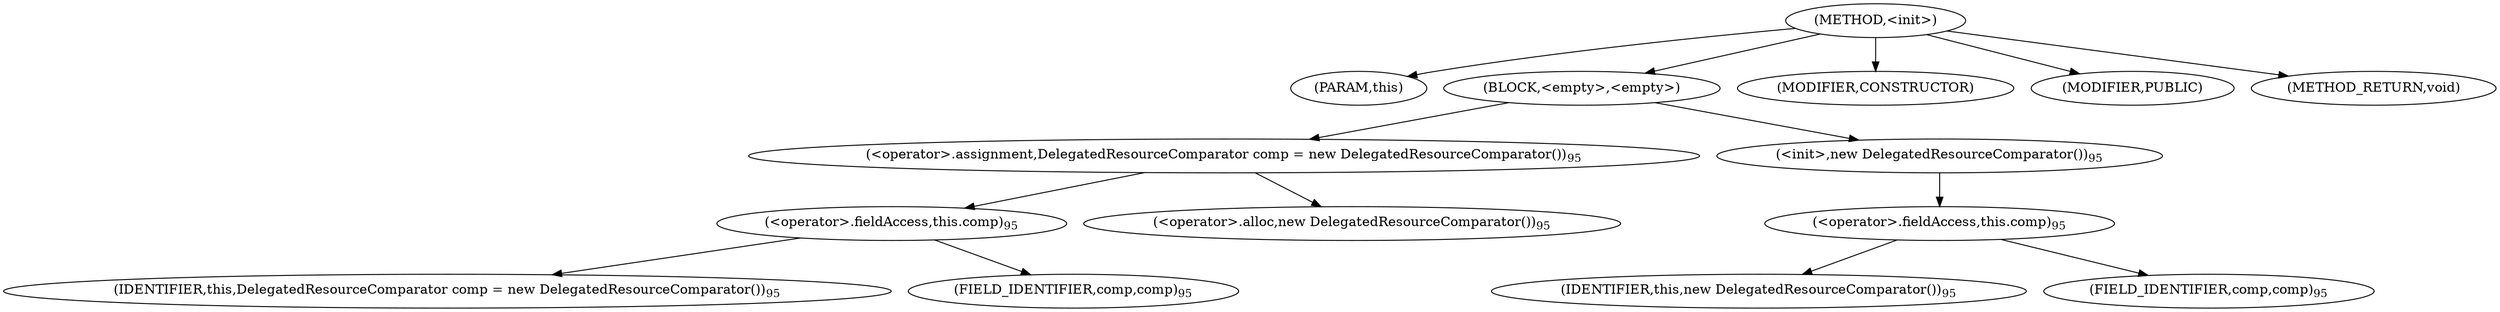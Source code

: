 digraph "&lt;init&gt;" {  
"388" [label = <(METHOD,&lt;init&gt;)> ]
"389" [label = <(PARAM,this)> ]
"390" [label = <(BLOCK,&lt;empty&gt;,&lt;empty&gt;)> ]
"391" [label = <(&lt;operator&gt;.assignment,DelegatedResourceComparator comp = new DelegatedResourceComparator())<SUB>95</SUB>> ]
"392" [label = <(&lt;operator&gt;.fieldAccess,this.comp)<SUB>95</SUB>> ]
"393" [label = <(IDENTIFIER,this,DelegatedResourceComparator comp = new DelegatedResourceComparator())<SUB>95</SUB>> ]
"394" [label = <(FIELD_IDENTIFIER,comp,comp)<SUB>95</SUB>> ]
"395" [label = <(&lt;operator&gt;.alloc,new DelegatedResourceComparator())<SUB>95</SUB>> ]
"396" [label = <(&lt;init&gt;,new DelegatedResourceComparator())<SUB>95</SUB>> ]
"397" [label = <(&lt;operator&gt;.fieldAccess,this.comp)<SUB>95</SUB>> ]
"398" [label = <(IDENTIFIER,this,new DelegatedResourceComparator())<SUB>95</SUB>> ]
"399" [label = <(FIELD_IDENTIFIER,comp,comp)<SUB>95</SUB>> ]
"400" [label = <(MODIFIER,CONSTRUCTOR)> ]
"401" [label = <(MODIFIER,PUBLIC)> ]
"402" [label = <(METHOD_RETURN,void)> ]
  "388" -> "389" 
  "388" -> "390" 
  "388" -> "400" 
  "388" -> "401" 
  "388" -> "402" 
  "390" -> "391" 
  "390" -> "396" 
  "391" -> "392" 
  "391" -> "395" 
  "392" -> "393" 
  "392" -> "394" 
  "396" -> "397" 
  "397" -> "398" 
  "397" -> "399" 
}

